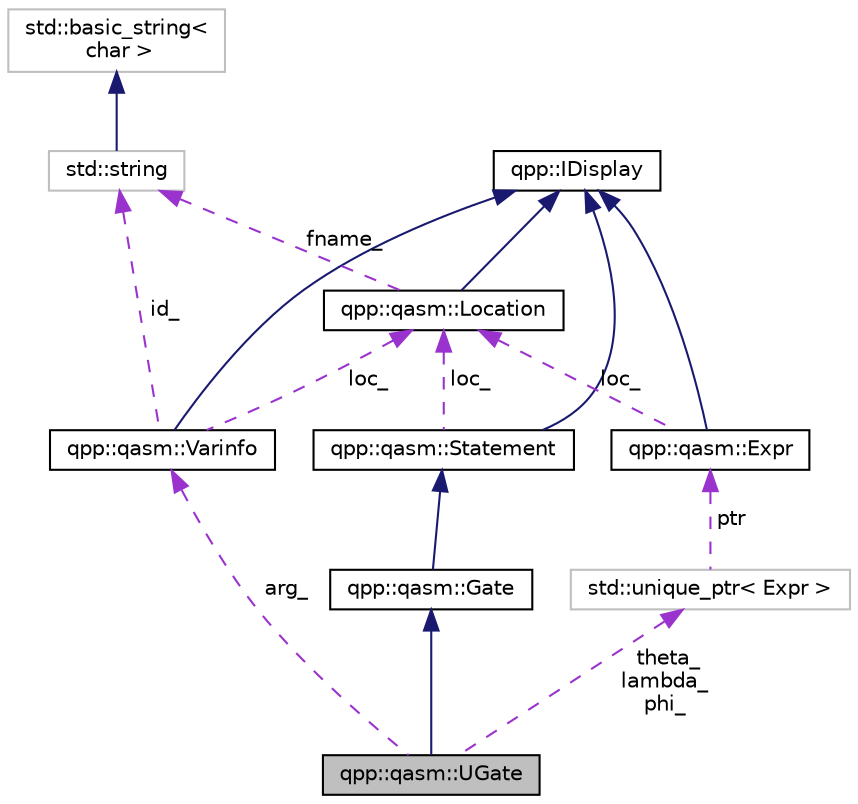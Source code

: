 digraph "qpp::qasm::UGate"
{
  edge [fontname="Helvetica",fontsize="10",labelfontname="Helvetica",labelfontsize="10"];
  node [fontname="Helvetica",fontsize="10",shape=record];
  Node4 [label="qpp::qasm::UGate",height=0.2,width=0.4,color="black", fillcolor="grey75", style="filled", fontcolor="black"];
  Node5 -> Node4 [dir="back",color="midnightblue",fontsize="10",style="solid",fontname="Helvetica"];
  Node5 [label="qpp::qasm::Gate",height=0.2,width=0.4,color="black", fillcolor="white", style="filled",URL="$classqpp_1_1qasm_1_1_gate.html",tooltip="Base class for openQASM gates. "];
  Node6 -> Node5 [dir="back",color="midnightblue",fontsize="10",style="solid",fontname="Helvetica"];
  Node6 [label="qpp::qasm::Statement",height=0.2,width=0.4,color="black", fillcolor="white", style="filled",URL="$classqpp_1_1qasm_1_1_statement.html",tooltip="Base class for openQASM statements. "];
  Node7 -> Node6 [dir="back",color="midnightblue",fontsize="10",style="solid",fontname="Helvetica"];
  Node7 [label="qpp::IDisplay",height=0.2,width=0.4,color="black", fillcolor="white", style="filled",URL="$classqpp_1_1_i_display.html",tooltip="Abstract class (interface) that mandates the definition of virtual std::ostream& display(std::ostream..."];
  Node8 -> Node6 [dir="back",color="darkorchid3",fontsize="10",style="dashed",label=" loc_" ,fontname="Helvetica"];
  Node8 [label="qpp::qasm::Location",height=0.2,width=0.4,color="black", fillcolor="white", style="filled",URL="$classqpp_1_1qasm_1_1_location.html",tooltip="Source location class. "];
  Node7 -> Node8 [dir="back",color="midnightblue",fontsize="10",style="solid",fontname="Helvetica"];
  Node9 -> Node8 [dir="back",color="darkorchid3",fontsize="10",style="dashed",label=" fname_" ,fontname="Helvetica"];
  Node9 [label="std::string",height=0.2,width=0.4,color="grey75", fillcolor="white", style="filled",tooltip="STL class. "];
  Node10 -> Node9 [dir="back",color="midnightblue",fontsize="10",style="solid",fontname="Helvetica"];
  Node10 [label="std::basic_string\<\l char \>",height=0.2,width=0.4,color="grey75", fillcolor="white", style="filled",tooltip="STL class. "];
  Node11 -> Node4 [dir="back",color="darkorchid3",fontsize="10",style="dashed",label=" arg_" ,fontname="Helvetica"];
  Node11 [label="qpp::qasm::Varinfo",height=0.2,width=0.4,color="black", fillcolor="white", style="filled",URL="$classqpp_1_1qasm_1_1_varinfo.html",tooltip="Class for variable accesses. "];
  Node7 -> Node11 [dir="back",color="midnightblue",fontsize="10",style="solid",fontname="Helvetica"];
  Node8 -> Node11 [dir="back",color="darkorchid3",fontsize="10",style="dashed",label=" loc_" ,fontname="Helvetica"];
  Node9 -> Node11 [dir="back",color="darkorchid3",fontsize="10",style="dashed",label=" id_" ,fontname="Helvetica"];
  Node12 -> Node4 [dir="back",color="darkorchid3",fontsize="10",style="dashed",label=" theta_\nlambda_\nphi_" ,fontname="Helvetica"];
  Node12 [label="std::unique_ptr\< Expr \>",height=0.2,width=0.4,color="grey75", fillcolor="white", style="filled"];
  Node13 -> Node12 [dir="back",color="darkorchid3",fontsize="10",style="dashed",label=" ptr" ,fontname="Helvetica"];
  Node13 [label="qpp::qasm::Expr",height=0.2,width=0.4,color="black", fillcolor="white", style="filled",URL="$classqpp_1_1qasm_1_1_expr.html",tooltip="Base class for openQASM expressions. "];
  Node7 -> Node13 [dir="back",color="midnightblue",fontsize="10",style="solid",fontname="Helvetica"];
  Node8 -> Node13 [dir="back",color="darkorchid3",fontsize="10",style="dashed",label=" loc_" ,fontname="Helvetica"];
}
